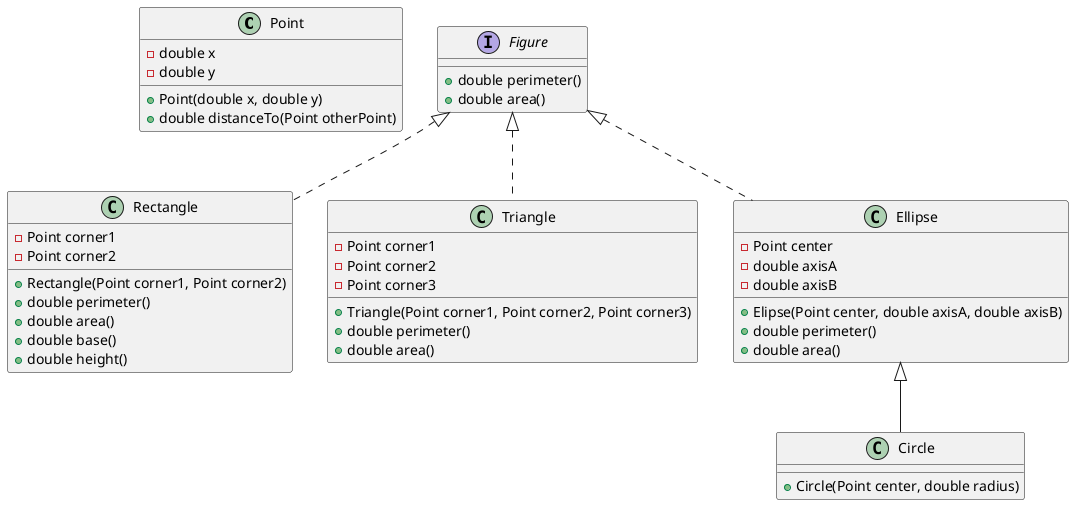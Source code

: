 @startuml

class Point {
    - double x
    - double y

    + Point(double x, double y)
    + double distanceTo(Point otherPoint)
}

interface Figure {
    + double perimeter()
    + double area()
}

class Rectangle implements Figure {
    - Point corner1
    - Point corner2

    + Rectangle(Point corner1, Point corner2)
    + double perimeter()
    + double area()
    + double base()
    + double height()
}

class Triangle implements Figure {
    - Point corner1
    - Point corner2
    - Point corner3

    + Triangle(Point corner1, Point corner2, Point corner3)
    + double perimeter()
    + double area()
}

class Ellipse implements Figure {
    - Point center
    - double axisA
    - double axisB

    + Elipse(Point center, double axisA, double axisB)
    + double perimeter()
    + double area()
}

class Circle extends Ellipse {
    + Circle(Point center, double radius)
}

@enduml
